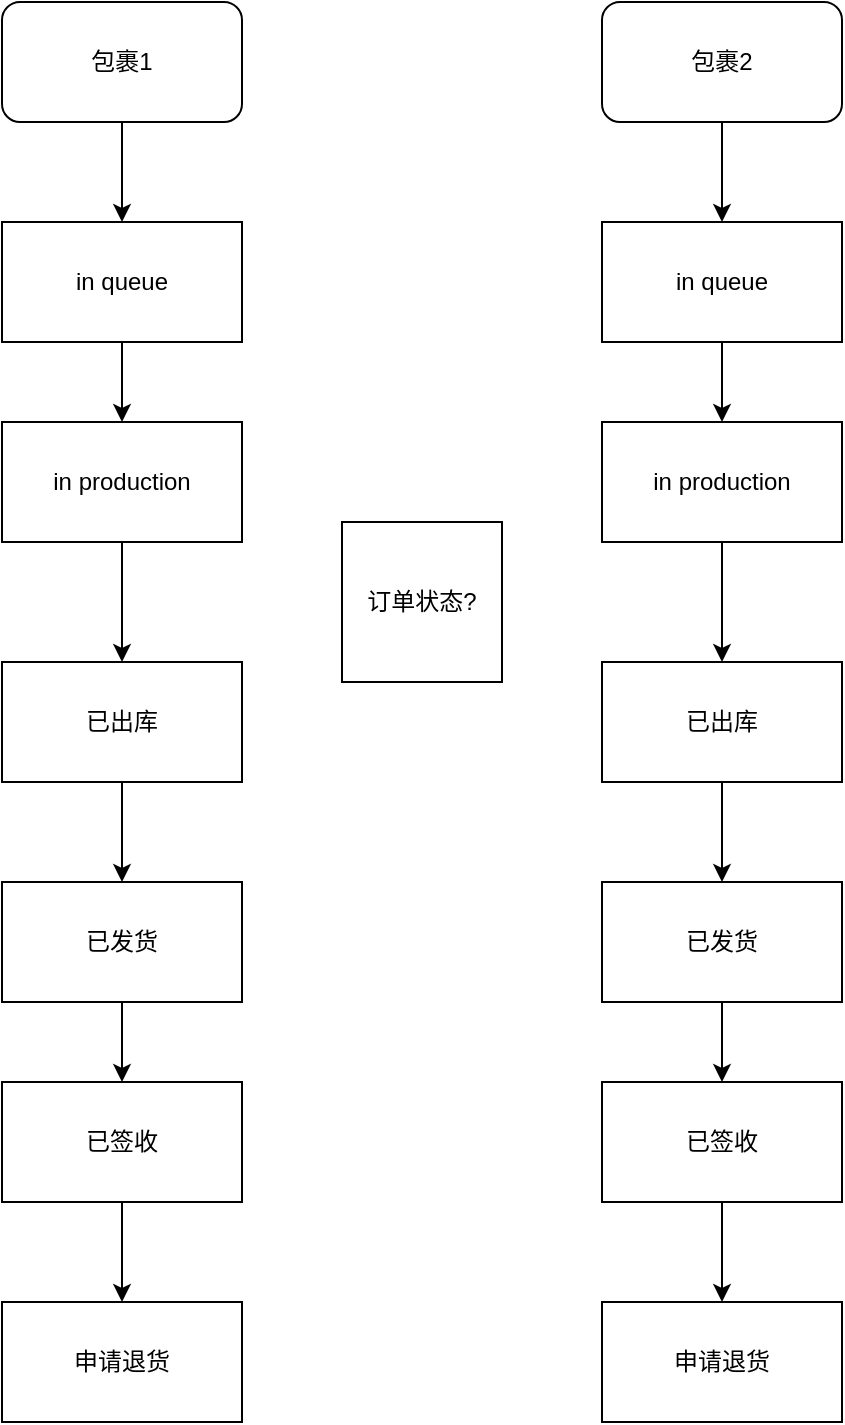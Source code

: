 <mxfile version="28.0.7">
  <diagram name="第 1 页" id="AlCiRmDmBpup9W-S9CM9">
    <mxGraphModel dx="2066" dy="1111" grid="1" gridSize="10" guides="1" tooltips="1" connect="1" arrows="1" fold="1" page="1" pageScale="1" pageWidth="827" pageHeight="1169" math="0" shadow="0">
      <root>
        <mxCell id="0" />
        <mxCell id="1" parent="0" />
        <mxCell id="hfYL337jvXKh8XzbrCIw-27" value="" style="edgeStyle=orthogonalEdgeStyle;rounded=0;orthogonalLoop=1;jettySize=auto;html=1;" edge="1" parent="1" source="hfYL337jvXKh8XzbrCIw-1" target="hfYL337jvXKh8XzbrCIw-5">
          <mxGeometry relative="1" as="geometry" />
        </mxCell>
        <mxCell id="hfYL337jvXKh8XzbrCIw-1" value="包裹1" style="rounded=1;whiteSpace=wrap;html=1;" vertex="1" parent="1">
          <mxGeometry x="140" y="110" width="120" height="60" as="geometry" />
        </mxCell>
        <mxCell id="hfYL337jvXKh8XzbrCIw-28" value="" style="edgeStyle=orthogonalEdgeStyle;rounded=0;orthogonalLoop=1;jettySize=auto;html=1;" edge="1" parent="1" source="hfYL337jvXKh8XzbrCIw-2" target="hfYL337jvXKh8XzbrCIw-17">
          <mxGeometry relative="1" as="geometry" />
        </mxCell>
        <mxCell id="hfYL337jvXKh8XzbrCIw-2" value="包裹2" style="rounded=1;whiteSpace=wrap;html=1;" vertex="1" parent="1">
          <mxGeometry x="440" y="110" width="120" height="60" as="geometry" />
        </mxCell>
        <mxCell id="hfYL337jvXKh8XzbrCIw-7" value="" style="edgeStyle=orthogonalEdgeStyle;rounded=0;orthogonalLoop=1;jettySize=auto;html=1;" edge="1" parent="1" source="hfYL337jvXKh8XzbrCIw-5" target="hfYL337jvXKh8XzbrCIw-6">
          <mxGeometry relative="1" as="geometry" />
        </mxCell>
        <mxCell id="hfYL337jvXKh8XzbrCIw-5" value="in queue" style="rounded=0;whiteSpace=wrap;html=1;" vertex="1" parent="1">
          <mxGeometry x="140" y="220" width="120" height="60" as="geometry" />
        </mxCell>
        <mxCell id="hfYL337jvXKh8XzbrCIw-9" value="" style="edgeStyle=orthogonalEdgeStyle;rounded=0;orthogonalLoop=1;jettySize=auto;html=1;" edge="1" parent="1" source="hfYL337jvXKh8XzbrCIw-6" target="hfYL337jvXKh8XzbrCIw-8">
          <mxGeometry relative="1" as="geometry" />
        </mxCell>
        <mxCell id="hfYL337jvXKh8XzbrCIw-6" value="in production" style="rounded=0;whiteSpace=wrap;html=1;" vertex="1" parent="1">
          <mxGeometry x="140" y="320" width="120" height="60" as="geometry" />
        </mxCell>
        <mxCell id="hfYL337jvXKh8XzbrCIw-11" value="" style="edgeStyle=orthogonalEdgeStyle;rounded=0;orthogonalLoop=1;jettySize=auto;html=1;" edge="1" parent="1" source="hfYL337jvXKh8XzbrCIw-8" target="hfYL337jvXKh8XzbrCIw-10">
          <mxGeometry relative="1" as="geometry" />
        </mxCell>
        <mxCell id="hfYL337jvXKh8XzbrCIw-8" value="已出库" style="rounded=0;whiteSpace=wrap;html=1;" vertex="1" parent="1">
          <mxGeometry x="140" y="440" width="120" height="60" as="geometry" />
        </mxCell>
        <mxCell id="hfYL337jvXKh8XzbrCIw-13" value="" style="edgeStyle=orthogonalEdgeStyle;rounded=0;orthogonalLoop=1;jettySize=auto;html=1;" edge="1" parent="1" source="hfYL337jvXKh8XzbrCIw-10" target="hfYL337jvXKh8XzbrCIw-12">
          <mxGeometry relative="1" as="geometry" />
        </mxCell>
        <mxCell id="hfYL337jvXKh8XzbrCIw-10" value="已发货" style="rounded=0;whiteSpace=wrap;html=1;" vertex="1" parent="1">
          <mxGeometry x="140" y="550" width="120" height="60" as="geometry" />
        </mxCell>
        <mxCell id="hfYL337jvXKh8XzbrCIw-15" value="" style="edgeStyle=orthogonalEdgeStyle;rounded=0;orthogonalLoop=1;jettySize=auto;html=1;" edge="1" parent="1" source="hfYL337jvXKh8XzbrCIw-12" target="hfYL337jvXKh8XzbrCIw-14">
          <mxGeometry relative="1" as="geometry" />
        </mxCell>
        <mxCell id="hfYL337jvXKh8XzbrCIw-12" value="已签收" style="rounded=0;whiteSpace=wrap;html=1;" vertex="1" parent="1">
          <mxGeometry x="140" y="650" width="120" height="60" as="geometry" />
        </mxCell>
        <mxCell id="hfYL337jvXKh8XzbrCIw-14" value="申请退货" style="rounded=0;whiteSpace=wrap;html=1;" vertex="1" parent="1">
          <mxGeometry x="140" y="760" width="120" height="60" as="geometry" />
        </mxCell>
        <mxCell id="hfYL337jvXKh8XzbrCIw-16" value="" style="edgeStyle=orthogonalEdgeStyle;rounded=0;orthogonalLoop=1;jettySize=auto;html=1;" edge="1" parent="1" source="hfYL337jvXKh8XzbrCIw-17" target="hfYL337jvXKh8XzbrCIw-19">
          <mxGeometry relative="1" as="geometry" />
        </mxCell>
        <mxCell id="hfYL337jvXKh8XzbrCIw-17" value="in queue" style="rounded=0;whiteSpace=wrap;html=1;" vertex="1" parent="1">
          <mxGeometry x="440" y="220" width="120" height="60" as="geometry" />
        </mxCell>
        <mxCell id="hfYL337jvXKh8XzbrCIw-18" value="" style="edgeStyle=orthogonalEdgeStyle;rounded=0;orthogonalLoop=1;jettySize=auto;html=1;" edge="1" parent="1" source="hfYL337jvXKh8XzbrCIw-19" target="hfYL337jvXKh8XzbrCIw-21">
          <mxGeometry relative="1" as="geometry" />
        </mxCell>
        <mxCell id="hfYL337jvXKh8XzbrCIw-19" value="in production" style="rounded=0;whiteSpace=wrap;html=1;" vertex="1" parent="1">
          <mxGeometry x="440" y="320" width="120" height="60" as="geometry" />
        </mxCell>
        <mxCell id="hfYL337jvXKh8XzbrCIw-20" value="" style="edgeStyle=orthogonalEdgeStyle;rounded=0;orthogonalLoop=1;jettySize=auto;html=1;" edge="1" parent="1" source="hfYL337jvXKh8XzbrCIw-21" target="hfYL337jvXKh8XzbrCIw-23">
          <mxGeometry relative="1" as="geometry" />
        </mxCell>
        <mxCell id="hfYL337jvXKh8XzbrCIw-21" value="已出库" style="rounded=0;whiteSpace=wrap;html=1;" vertex="1" parent="1">
          <mxGeometry x="440" y="440" width="120" height="60" as="geometry" />
        </mxCell>
        <mxCell id="hfYL337jvXKh8XzbrCIw-22" value="" style="edgeStyle=orthogonalEdgeStyle;rounded=0;orthogonalLoop=1;jettySize=auto;html=1;" edge="1" parent="1" source="hfYL337jvXKh8XzbrCIw-23" target="hfYL337jvXKh8XzbrCIw-25">
          <mxGeometry relative="1" as="geometry" />
        </mxCell>
        <mxCell id="hfYL337jvXKh8XzbrCIw-23" value="已发货" style="rounded=0;whiteSpace=wrap;html=1;" vertex="1" parent="1">
          <mxGeometry x="440" y="550" width="120" height="60" as="geometry" />
        </mxCell>
        <mxCell id="hfYL337jvXKh8XzbrCIw-24" value="" style="edgeStyle=orthogonalEdgeStyle;rounded=0;orthogonalLoop=1;jettySize=auto;html=1;" edge="1" parent="1" source="hfYL337jvXKh8XzbrCIw-25" target="hfYL337jvXKh8XzbrCIw-26">
          <mxGeometry relative="1" as="geometry" />
        </mxCell>
        <mxCell id="hfYL337jvXKh8XzbrCIw-25" value="已签收" style="rounded=0;whiteSpace=wrap;html=1;" vertex="1" parent="1">
          <mxGeometry x="440" y="650" width="120" height="60" as="geometry" />
        </mxCell>
        <mxCell id="hfYL337jvXKh8XzbrCIw-26" value="申请退货" style="rounded=0;whiteSpace=wrap;html=1;" vertex="1" parent="1">
          <mxGeometry x="440" y="760" width="120" height="60" as="geometry" />
        </mxCell>
        <mxCell id="hfYL337jvXKh8XzbrCIw-32" value="订单状态?" style="whiteSpace=wrap;html=1;aspect=fixed;" vertex="1" parent="1">
          <mxGeometry x="310" y="370" width="80" height="80" as="geometry" />
        </mxCell>
      </root>
    </mxGraphModel>
  </diagram>
</mxfile>
